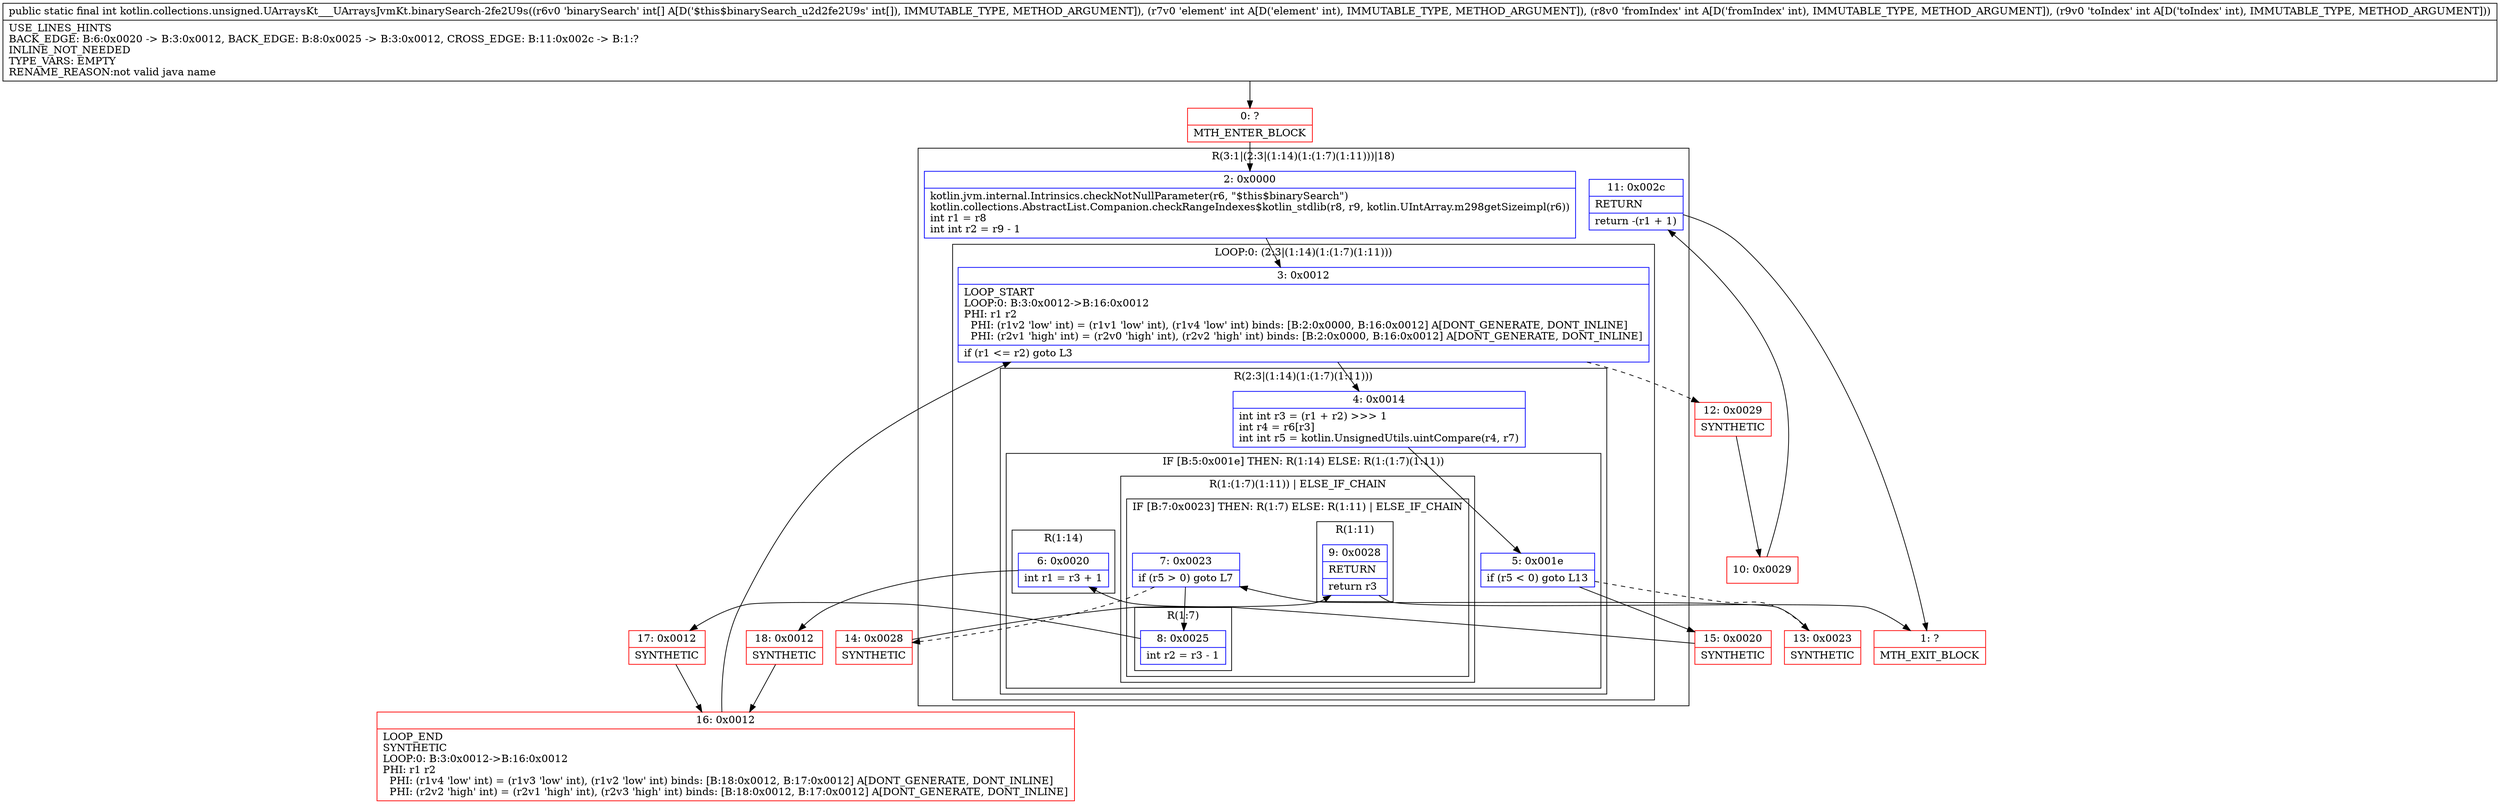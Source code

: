 digraph "CFG forkotlin.collections.unsigned.UArraysKt___UArraysJvmKt.binarySearch\-2fe2U9s([IIII)I" {
subgraph cluster_Region_1947752549 {
label = "R(3:1|(2:3|(1:14)(1:(1:7)(1:11)))|18)";
node [shape=record,color=blue];
Node_2 [shape=record,label="{2\:\ 0x0000|kotlin.jvm.internal.Intrinsics.checkNotNullParameter(r6, \"$this$binarySearch\")\lkotlin.collections.AbstractList.Companion.checkRangeIndexes$kotlin_stdlib(r8, r9, kotlin.UIntArray.m298getSizeimpl(r6))\lint r1 = r8\lint int r2 = r9 \- 1\l}"];
subgraph cluster_LoopRegion_798835575 {
label = "LOOP:0: (2:3|(1:14)(1:(1:7)(1:11)))";
node [shape=record,color=blue];
Node_3 [shape=record,label="{3\:\ 0x0012|LOOP_START\lLOOP:0: B:3:0x0012\-\>B:16:0x0012\lPHI: r1 r2 \l  PHI: (r1v2 'low' int) = (r1v1 'low' int), (r1v4 'low' int) binds: [B:2:0x0000, B:16:0x0012] A[DONT_GENERATE, DONT_INLINE]\l  PHI: (r2v1 'high' int) = (r2v0 'high' int), (r2v2 'high' int) binds: [B:2:0x0000, B:16:0x0012] A[DONT_GENERATE, DONT_INLINE]\l|if (r1 \<= r2) goto L3\l}"];
subgraph cluster_Region_1560463171 {
label = "R(2:3|(1:14)(1:(1:7)(1:11)))";
node [shape=record,color=blue];
Node_4 [shape=record,label="{4\:\ 0x0014|int int r3 = (r1 + r2) \>\>\> 1\lint r4 = r6[r3]\lint int r5 = kotlin.UnsignedUtils.uintCompare(r4, r7)\l}"];
subgraph cluster_IfRegion_533252358 {
label = "IF [B:5:0x001e] THEN: R(1:14) ELSE: R(1:(1:7)(1:11))";
node [shape=record,color=blue];
Node_5 [shape=record,label="{5\:\ 0x001e|if (r5 \< 0) goto L13\l}"];
subgraph cluster_Region_156700736 {
label = "R(1:14)";
node [shape=record,color=blue];
Node_6 [shape=record,label="{6\:\ 0x0020|int r1 = r3 + 1\l}"];
}
subgraph cluster_Region_1954582524 {
label = "R(1:(1:7)(1:11)) | ELSE_IF_CHAIN\l";
node [shape=record,color=blue];
subgraph cluster_IfRegion_1421552995 {
label = "IF [B:7:0x0023] THEN: R(1:7) ELSE: R(1:11) | ELSE_IF_CHAIN\l";
node [shape=record,color=blue];
Node_7 [shape=record,label="{7\:\ 0x0023|if (r5 \> 0) goto L7\l}"];
subgraph cluster_Region_1802463222 {
label = "R(1:7)";
node [shape=record,color=blue];
Node_8 [shape=record,label="{8\:\ 0x0025|int r2 = r3 \- 1\l}"];
}
subgraph cluster_Region_1510719435 {
label = "R(1:11)";
node [shape=record,color=blue];
Node_9 [shape=record,label="{9\:\ 0x0028|RETURN\l|return r3\l}"];
}
}
}
}
}
}
Node_11 [shape=record,label="{11\:\ 0x002c|RETURN\l|return \-(r1 + 1)\l}"];
}
Node_0 [shape=record,color=red,label="{0\:\ ?|MTH_ENTER_BLOCK\l}"];
Node_13 [shape=record,color=red,label="{13\:\ 0x0023|SYNTHETIC\l}"];
Node_17 [shape=record,color=red,label="{17\:\ 0x0012|SYNTHETIC\l}"];
Node_16 [shape=record,color=red,label="{16\:\ 0x0012|LOOP_END\lSYNTHETIC\lLOOP:0: B:3:0x0012\-\>B:16:0x0012\lPHI: r1 r2 \l  PHI: (r1v4 'low' int) = (r1v3 'low' int), (r1v2 'low' int) binds: [B:18:0x0012, B:17:0x0012] A[DONT_GENERATE, DONT_INLINE]\l  PHI: (r2v2 'high' int) = (r2v1 'high' int), (r2v3 'high' int) binds: [B:18:0x0012, B:17:0x0012] A[DONT_GENERATE, DONT_INLINE]\l}"];
Node_14 [shape=record,color=red,label="{14\:\ 0x0028|SYNTHETIC\l}"];
Node_1 [shape=record,color=red,label="{1\:\ ?|MTH_EXIT_BLOCK\l}"];
Node_15 [shape=record,color=red,label="{15\:\ 0x0020|SYNTHETIC\l}"];
Node_18 [shape=record,color=red,label="{18\:\ 0x0012|SYNTHETIC\l}"];
Node_12 [shape=record,color=red,label="{12\:\ 0x0029|SYNTHETIC\l}"];
Node_10 [shape=record,color=red,label="{10\:\ 0x0029}"];
MethodNode[shape=record,label="{public static final int kotlin.collections.unsigned.UArraysKt___UArraysJvmKt.binarySearch\-2fe2U9s((r6v0 'binarySearch' int[] A[D('$this$binarySearch_u2d2fe2U9s' int[]), IMMUTABLE_TYPE, METHOD_ARGUMENT]), (r7v0 'element' int A[D('element' int), IMMUTABLE_TYPE, METHOD_ARGUMENT]), (r8v0 'fromIndex' int A[D('fromIndex' int), IMMUTABLE_TYPE, METHOD_ARGUMENT]), (r9v0 'toIndex' int A[D('toIndex' int), IMMUTABLE_TYPE, METHOD_ARGUMENT]))  | USE_LINES_HINTS\lBACK_EDGE: B:6:0x0020 \-\> B:3:0x0012, BACK_EDGE: B:8:0x0025 \-\> B:3:0x0012, CROSS_EDGE: B:11:0x002c \-\> B:1:?\lINLINE_NOT_NEEDED\lTYPE_VARS: EMPTY\lRENAME_REASON:not valid java name\l}"];
MethodNode -> Node_0;Node_2 -> Node_3;
Node_3 -> Node_4;
Node_3 -> Node_12[style=dashed];
Node_4 -> Node_5;
Node_5 -> Node_13[style=dashed];
Node_5 -> Node_15;
Node_6 -> Node_18;
Node_7 -> Node_8;
Node_7 -> Node_14[style=dashed];
Node_8 -> Node_17;
Node_9 -> Node_1;
Node_11 -> Node_1;
Node_0 -> Node_2;
Node_13 -> Node_7;
Node_17 -> Node_16;
Node_16 -> Node_3;
Node_14 -> Node_9;
Node_15 -> Node_6;
Node_18 -> Node_16;
Node_12 -> Node_10;
Node_10 -> Node_11;
}


